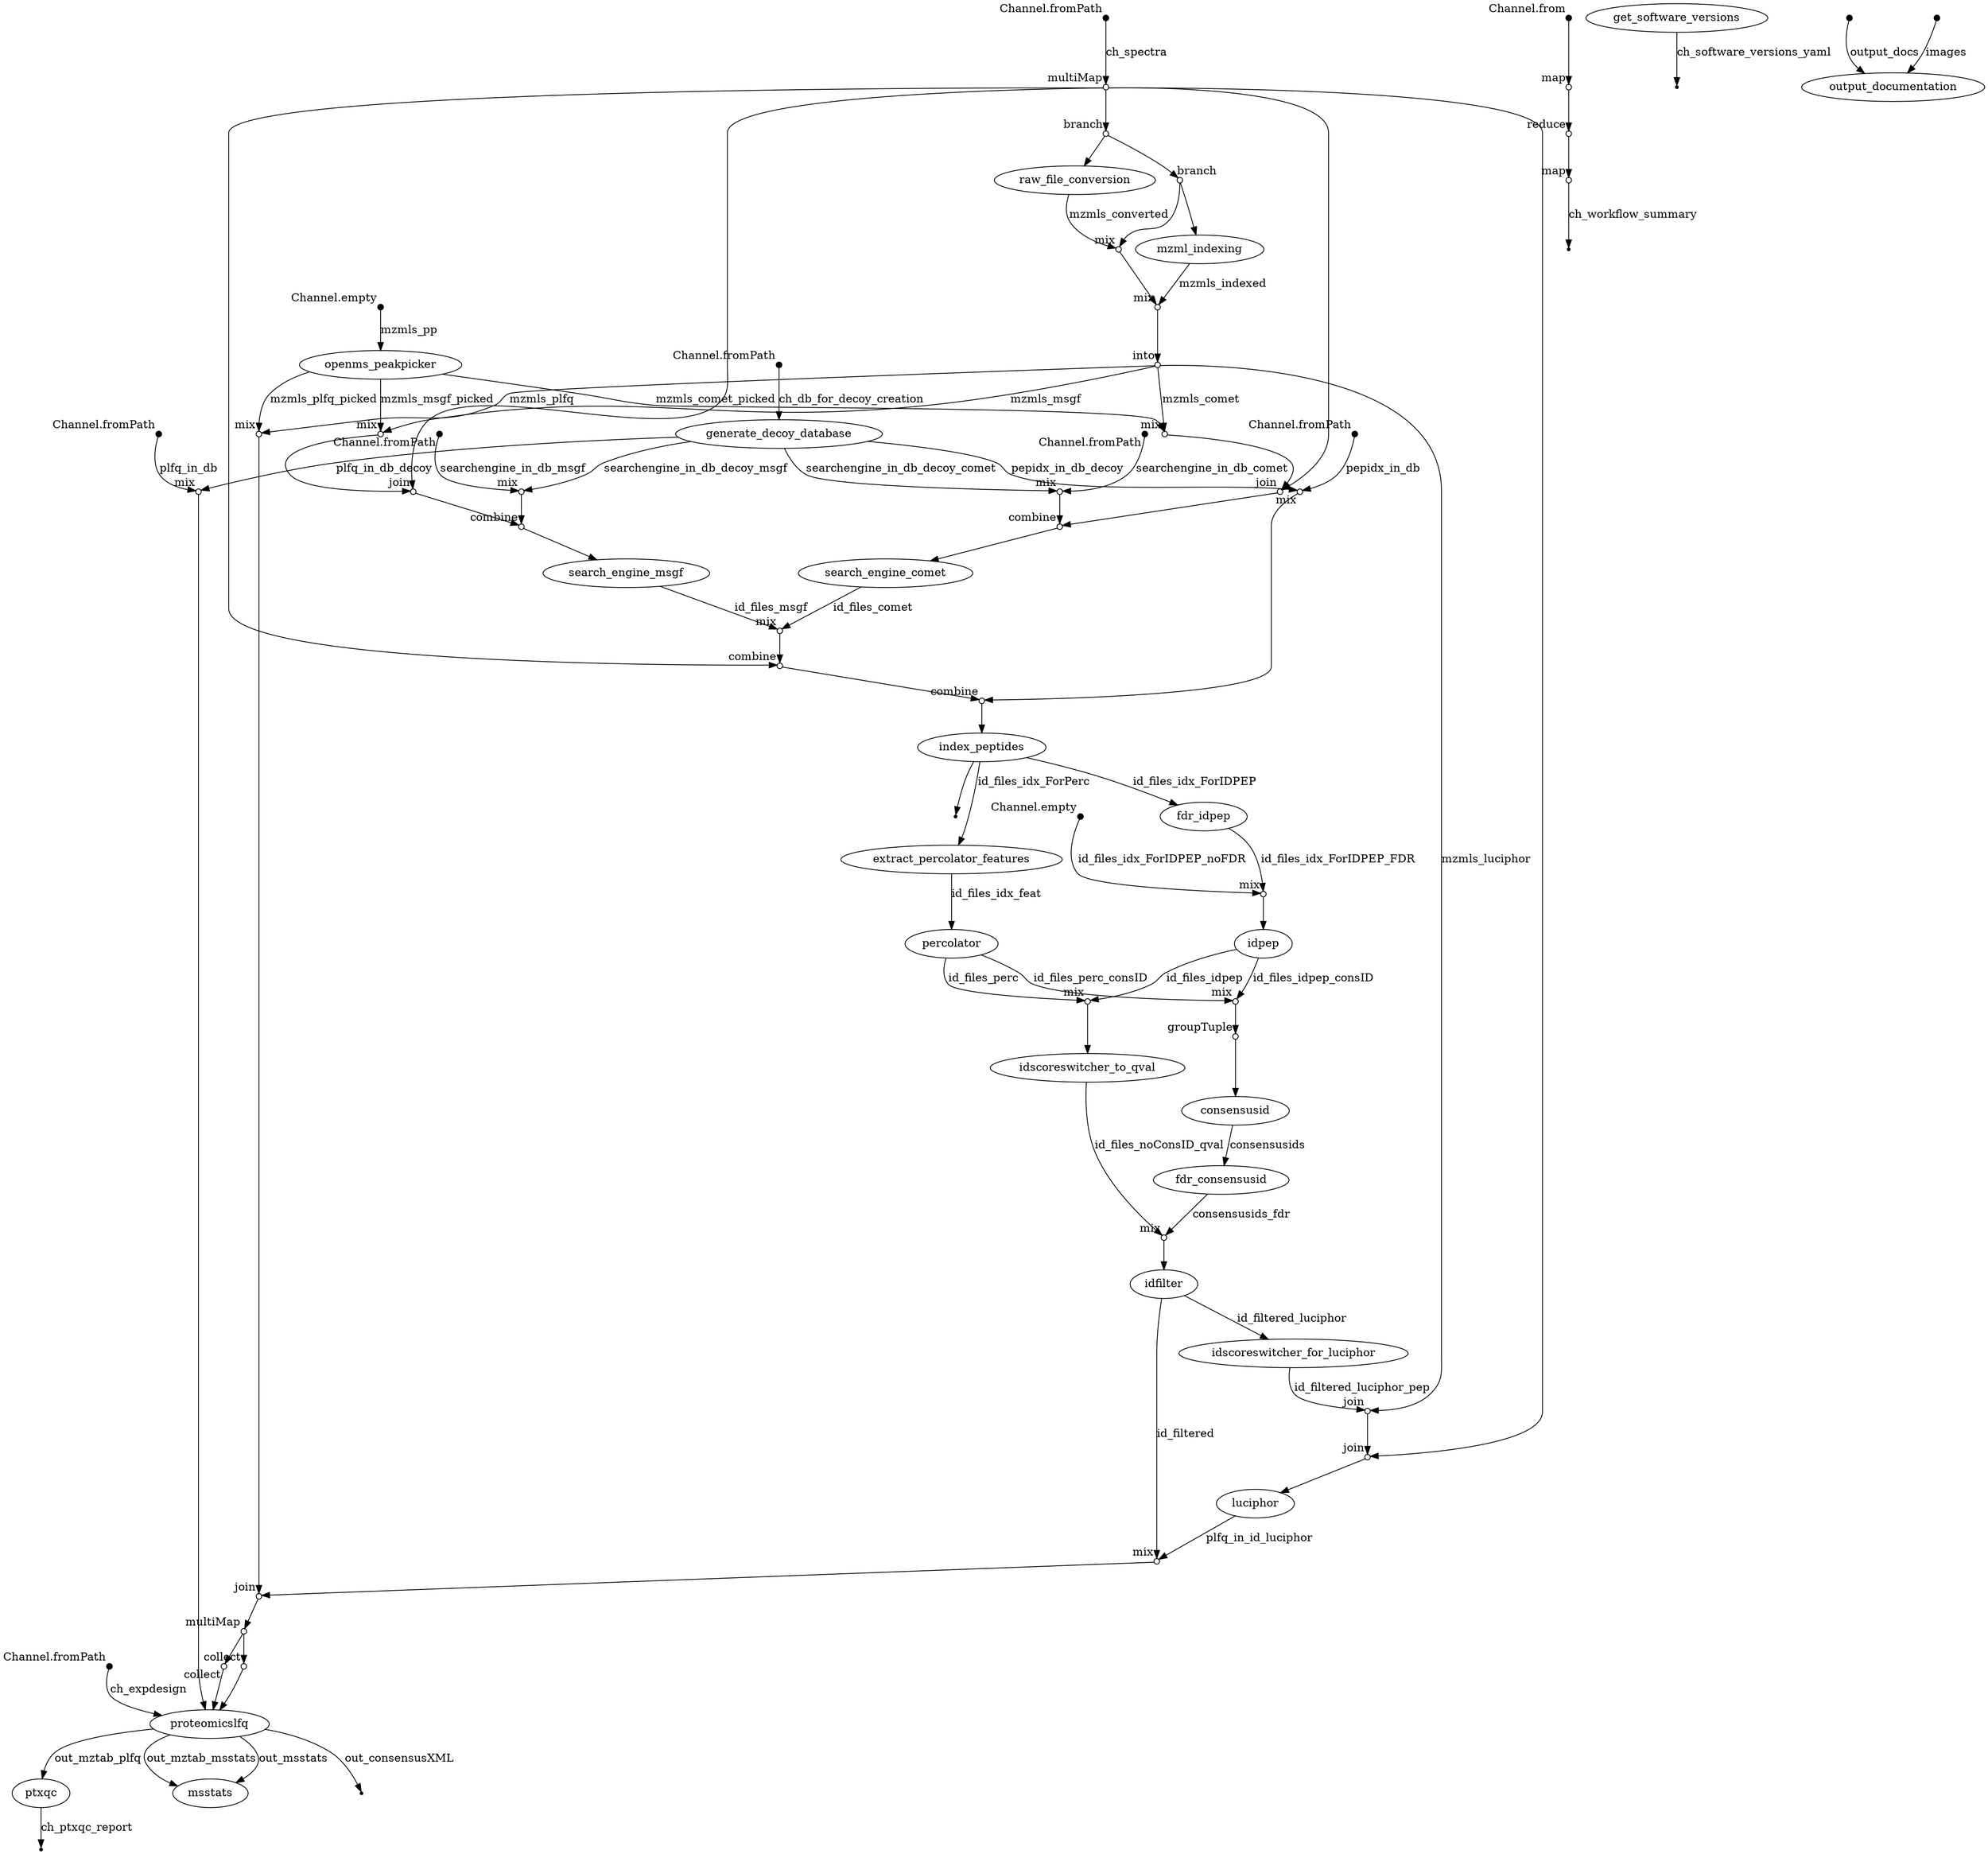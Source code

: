 digraph "proteomicslfq_dag" {
p0 [shape=point,label="",fixedsize=true,width=0.1,xlabel="Channel.fromPath"];
p1 [shape=circle,label="",fixedsize=true,width=0.1,xlabel="multiMap"];
p0 -> p1 [label="ch_spectra"];

p1 [shape=circle,label="",fixedsize=true,width=0.1,xlabel="multiMap"];
p25 [shape=circle,label="",fixedsize=true,width=0.1,xlabel="join"];
p1 -> p25;

p1 [shape=circle,label="",fixedsize=true,width=0.1,xlabel="multiMap"];
p20 [shape=circle,label="",fixedsize=true,width=0.1,xlabel="join"];
p1 -> p20;

p1 [shape=circle,label="",fixedsize=true,width=0.1,xlabel="multiMap"];
p4 [shape=circle,label="",fixedsize=true,width=0.1,xlabel="branch"];
p1 -> p4;

p1 [shape=circle,label="",fixedsize=true,width=0.1,xlabel="multiMap"];
p29 [shape=circle,label="",fixedsize=true,width=0.1,xlabel="combine"];
p1 -> p29;

p1 [shape=circle,label="",fixedsize=true,width=0.1,xlabel="multiMap"];
p50 [shape=circle,label="",fixedsize=true,width=0.1,xlabel="join"];
p1 -> p50;

p2 [shape=point,label="",fixedsize=true,width=0.1,xlabel="Channel.fromPath"];
p16 [label="generate_decoy_database"];
p2 -> p16 [label="ch_db_for_decoy_creation"];

p3 [shape=point,label="",fixedsize=true,width=0.1,xlabel="Channel.fromPath"];
p59 [label="proteomicslfq"];
p3 -> p59 [label="ch_expdesign"];

p4 [shape=circle,label="",fixedsize=true,width=0.1,xlabel="branch"];
p5 [shape=circle,label="",fixedsize=true,width=0.1,xlabel="branch"];
p4 -> p5;

p4 [shape=circle,label="",fixedsize=true,width=0.1,xlabel="branch"];
p6 [label="raw_file_conversion"];
p4 -> p6;

p5 [shape=circle,label="",fixedsize=true,width=0.1,xlabel="branch"];
p7 [label="mzml_indexing"];
p5 -> p7;

p5 [shape=circle,label="",fixedsize=true,width=0.1,xlabel="branch"];
p8 [shape=circle,label="",fixedsize=true,width=0.1,xlabel="mix"];
p5 -> p8;

p6 [label="raw_file_conversion"];
p8 [shape=circle,label="",fixedsize=true,width=0.1,xlabel="mix"];
p6 -> p8 [label="mzmls_converted"];

p7 [label="mzml_indexing"];
p9 [shape=circle,label="",fixedsize=true,width=0.1,xlabel="mix"];
p7 -> p9 [label="mzmls_indexed"];

p8 [shape=circle,label="",fixedsize=true,width=0.1,xlabel="mix"];
p9 [shape=circle,label="",fixedsize=true,width=0.1,xlabel="mix"];
p8 -> p9;

p9 [shape=circle,label="",fixedsize=true,width=0.1,xlabel="mix"];
p10 [shape=circle,label="",fixedsize=true,width=0.1,xlabel="into"];
p9 -> p10;

p10 [shape=circle,label="",fixedsize=true,width=0.1,xlabel="into"];
p52 [shape=circle,label="",fixedsize=true,width=0.1,xlabel="mix"];
p10 -> p52 [label="mzmls_plfq"];

p10 [shape=circle,label="",fixedsize=true,width=0.1,xlabel="into"];
p49 [shape=circle,label="",fixedsize=true,width=0.1,xlabel="join"];
p10 -> p49 [label="mzmls_luciphor"];

p10 [shape=circle,label="",fixedsize=true,width=0.1,xlabel="into"];
p24 [shape=circle,label="",fixedsize=true,width=0.1,xlabel="mix"];
p10 -> p24 [label="mzmls_comet"];

p10 [shape=circle,label="",fixedsize=true,width=0.1,xlabel="into"];
p19 [shape=circle,label="",fixedsize=true,width=0.1,xlabel="mix"];
p10 -> p19 [label="mzmls_msgf"];

p11 [shape=point,label="",fixedsize=true,width=0.1,xlabel="Channel.empty"];
p17 [label="openms_peakpicker"];
p11 -> p17 [label="mzmls_pp"];

p12 [shape=point,label="",fixedsize=true,width=0.1,xlabel="Channel.fromPath"];
p18 [shape=circle,label="",fixedsize=true,width=0.1,xlabel="mix"];
p12 -> p18 [label="searchengine_in_db_msgf"];

p13 [shape=point,label="",fixedsize=true,width=0.1,xlabel="Channel.fromPath"];
p23 [shape=circle,label="",fixedsize=true,width=0.1,xlabel="mix"];
p13 -> p23 [label="searchengine_in_db_comet"];

p14 [shape=point,label="",fixedsize=true,width=0.1,xlabel="Channel.fromPath"];
p30 [shape=circle,label="",fixedsize=true,width=0.1,xlabel="mix"];
p14 -> p30 [label="pepidx_in_db"];

p15 [shape=point,label="",fixedsize=true,width=0.1,xlabel="Channel.fromPath"];
p58 [shape=circle,label="",fixedsize=true,width=0.1,xlabel="mix"];
p15 -> p58 [label="plfq_in_db"];

p16 [label="generate_decoy_database"];
p18 [shape=circle,label="",fixedsize=true,width=0.1,xlabel="mix"];
p16 -> p18 [label="searchengine_in_db_decoy_msgf"];

p16 [label="generate_decoy_database"];
p23 [shape=circle,label="",fixedsize=true,width=0.1,xlabel="mix"];
p16 -> p23 [label="searchengine_in_db_decoy_comet"];

p16 [label="generate_decoy_database"];
p30 [shape=circle,label="",fixedsize=true,width=0.1,xlabel="mix"];
p16 -> p30 [label="pepidx_in_db_decoy"];

p16 [label="generate_decoy_database"];
p58 [shape=circle,label="",fixedsize=true,width=0.1,xlabel="mix"];
p16 -> p58 [label="plfq_in_db_decoy"];

p17 [label="openms_peakpicker"];
p24 [shape=circle,label="",fixedsize=true,width=0.1,xlabel="mix"];
p17 -> p24 [label="mzmls_comet_picked"];

p17 [label="openms_peakpicker"];
p19 [shape=circle,label="",fixedsize=true,width=0.1,xlabel="mix"];
p17 -> p19 [label="mzmls_msgf_picked"];

p17 [label="openms_peakpicker"];
p52 [shape=circle,label="",fixedsize=true,width=0.1,xlabel="mix"];
p17 -> p52 [label="mzmls_plfq_picked"];

p18 [shape=circle,label="",fixedsize=true,width=0.1,xlabel="mix"];
p21 [shape=circle,label="",fixedsize=true,width=0.1,xlabel="combine"];
p18 -> p21;

p19 [shape=circle,label="",fixedsize=true,width=0.1,xlabel="mix"];
p20 [shape=circle,label="",fixedsize=true,width=0.1,xlabel="join"];
p19 -> p20;

p20 [shape=circle,label="",fixedsize=true,width=0.1,xlabel="join"];
p21 [shape=circle,label="",fixedsize=true,width=0.1,xlabel="combine"];
p20 -> p21;

p21 [shape=circle,label="",fixedsize=true,width=0.1,xlabel="combine"];
p22 [label="search_engine_msgf"];
p21 -> p22;

p22 [label="search_engine_msgf"];
p28 [shape=circle,label="",fixedsize=true,width=0.1,xlabel="mix"];
p22 -> p28 [label="id_files_msgf"];

p23 [shape=circle,label="",fixedsize=true,width=0.1,xlabel="mix"];
p26 [shape=circle,label="",fixedsize=true,width=0.1,xlabel="combine"];
p23 -> p26;

p24 [shape=circle,label="",fixedsize=true,width=0.1,xlabel="mix"];
p25 [shape=circle,label="",fixedsize=true,width=0.1,xlabel="join"];
p24 -> p25;

p25 [shape=circle,label="",fixedsize=true,width=0.1,xlabel="join"];
p26 [shape=circle,label="",fixedsize=true,width=0.1,xlabel="combine"];
p25 -> p26;

p26 [shape=circle,label="",fixedsize=true,width=0.1,xlabel="combine"];
p27 [label="search_engine_comet"];
p26 -> p27;

p27 [label="search_engine_comet"];
p28 [shape=circle,label="",fixedsize=true,width=0.1,xlabel="mix"];
p27 -> p28 [label="id_files_comet"];

p28 [shape=circle,label="",fixedsize=true,width=0.1,xlabel="mix"];
p29 [shape=circle,label="",fixedsize=true,width=0.1,xlabel="combine"];
p28 -> p29;

p29 [shape=circle,label="",fixedsize=true,width=0.1,xlabel="combine"];
p31 [shape=circle,label="",fixedsize=true,width=0.1,xlabel="combine"];
p29 -> p31;

p30 [shape=circle,label="",fixedsize=true,width=0.1,xlabel="mix"];
p31 [shape=circle,label="",fixedsize=true,width=0.1,xlabel="combine"];
p30 -> p31;

p31 [shape=circle,label="",fixedsize=true,width=0.1,xlabel="combine"];
p32 [label="index_peptides"];
p31 -> p32;

p32 [label="index_peptides"];
p34 [label="extract_percolator_features"];
p32 -> p34 [label="id_files_idx_ForPerc"];

p32 [label="index_peptides"];
p37 [label="fdr_idpep"];
p32 -> p37 [label="id_files_idx_ForIDPEP"];

p32 [label="index_peptides"];
p33 [shape=point];
p32 -> p33;

p34 [label="extract_percolator_features"];
p35 [label="percolator"];
p34 -> p35 [label="id_files_idx_feat"];

p35 [label="percolator"];
p40 [shape=circle,label="",fixedsize=true,width=0.1,xlabel="mix"];
p35 -> p40 [label="id_files_perc"];

p35 [label="percolator"];
p42 [shape=circle,label="",fixedsize=true,width=0.1,xlabel="mix"];
p35 -> p42 [label="id_files_perc_consID"];

p36 [shape=point,label="",fixedsize=true,width=0.1,xlabel="Channel.empty"];
p38 [shape=circle,label="",fixedsize=true,width=0.1,xlabel="mix"];
p36 -> p38 [label="id_files_idx_ForIDPEP_noFDR"];

p37 [label="fdr_idpep"];
p38 [shape=circle,label="",fixedsize=true,width=0.1,xlabel="mix"];
p37 -> p38 [label="id_files_idx_ForIDPEP_FDR"];

p38 [shape=circle,label="",fixedsize=true,width=0.1,xlabel="mix"];
p39 [label="idpep"];
p38 -> p39;

p39 [label="idpep"];
p40 [shape=circle,label="",fixedsize=true,width=0.1,xlabel="mix"];
p39 -> p40 [label="id_files_idpep"];

p39 [label="idpep"];
p42 [shape=circle,label="",fixedsize=true,width=0.1,xlabel="mix"];
p39 -> p42 [label="id_files_idpep_consID"];

p40 [shape=circle,label="",fixedsize=true,width=0.1,xlabel="mix"];
p41 [label="idscoreswitcher_to_qval"];
p40 -> p41;

p41 [label="idscoreswitcher_to_qval"];
p46 [shape=circle,label="",fixedsize=true,width=0.1,xlabel="mix"];
p41 -> p46 [label="id_files_noConsID_qval"];

p42 [shape=circle,label="",fixedsize=true,width=0.1,xlabel="mix"];
p43 [shape=circle,label="",fixedsize=true,width=0.1,xlabel="groupTuple"];
p42 -> p43;

p43 [shape=circle,label="",fixedsize=true,width=0.1,xlabel="groupTuple"];
p44 [label="consensusid"];
p43 -> p44;

p44 [label="consensusid"];
p45 [label="fdr_consensusid"];
p44 -> p45 [label="consensusids"];

p45 [label="fdr_consensusid"];
p46 [shape=circle,label="",fixedsize=true,width=0.1,xlabel="mix"];
p45 -> p46 [label="consensusids_fdr"];

p46 [shape=circle,label="",fixedsize=true,width=0.1,xlabel="mix"];
p47 [label="idfilter"];
p46 -> p47;

p47 [label="idfilter"];
p53 [shape=circle,label="",fixedsize=true,width=0.1,xlabel="mix"];
p47 -> p53 [label="id_filtered"];

p47 [label="idfilter"];
p48 [label="idscoreswitcher_for_luciphor"];
p47 -> p48 [label="id_filtered_luciphor"];

p48 [label="idscoreswitcher_for_luciphor"];
p49 [shape=circle,label="",fixedsize=true,width=0.1,xlabel="join"];
p48 -> p49 [label="id_filtered_luciphor_pep"];

p49 [shape=circle,label="",fixedsize=true,width=0.1,xlabel="join"];
p50 [shape=circle,label="",fixedsize=true,width=0.1,xlabel="join"];
p49 -> p50;

p50 [shape=circle,label="",fixedsize=true,width=0.1,xlabel="join"];
p51 [label="luciphor"];
p50 -> p51;

p51 [label="luciphor"];
p53 [shape=circle,label="",fixedsize=true,width=0.1,xlabel="mix"];
p51 -> p53 [label="plfq_in_id_luciphor"];

p52 [shape=circle,label="",fixedsize=true,width=0.1,xlabel="mix"];
p54 [shape=circle,label="",fixedsize=true,width=0.1,xlabel="join"];
p52 -> p54;

p53 [shape=circle,label="",fixedsize=true,width=0.1,xlabel="mix"];
p54 [shape=circle,label="",fixedsize=true,width=0.1,xlabel="join"];
p53 -> p54;

p54 [shape=circle,label="",fixedsize=true,width=0.1,xlabel="join"];
p55 [shape=circle,label="",fixedsize=true,width=0.1,xlabel="multiMap"];
p54 -> p55;

p55 [shape=circle,label="",fixedsize=true,width=0.1,xlabel="multiMap"];
p56 [shape=circle,label="",fixedsize=true,width=0.1,xlabel="collect"];
p55 -> p56;

p55 [shape=circle,label="",fixedsize=true,width=0.1,xlabel="multiMap"];
p57 [shape=circle,label="",fixedsize=true,width=0.1,xlabel="collect"];
p55 -> p57;

p56 [shape=circle,label="",fixedsize=true,width=0.1,xlabel="collect"];
p59 [label="proteomicslfq"];
p56 -> p59;

p57 [shape=circle,label="",fixedsize=true,width=0.1,xlabel="collect"];
p59 [label="proteomicslfq"];
p57 -> p59;

p58 [shape=circle,label="",fixedsize=true,width=0.1,xlabel="mix"];
p59 [label="proteomicslfq"];
p58 -> p59;

p59 [label="proteomicslfq"];
p62 [label="ptxqc"];
p59 -> p62 [label="out_mztab_plfq"];

p59 [label="proteomicslfq"];
p61 [label="msstats"];
p59 -> p61 [label="out_mztab_msstats"];

p59 [label="proteomicslfq"];
p60 [shape=point];
p59 -> p60 [label="out_consensusXML"];

p59 [label="proteomicslfq"];
p61 [label="msstats"];
p59 -> p61 [label="out_msstats"];

p62 [label="ptxqc"];
p63 [shape=point];
p62 -> p63 [label="ch_ptxqc_report"];

p64 [shape=point,label="",fixedsize=true,width=0.1,xlabel="Channel.from"];
p65 [shape=circle,label="",fixedsize=true,width=0.1,xlabel="map"];
p64 -> p65;

p65 [shape=circle,label="",fixedsize=true,width=0.1,xlabel="map"];
p66 [shape=circle,label="",fixedsize=true,width=0.1,xlabel="reduce"];
p65 -> p66;

p66 [shape=circle,label="",fixedsize=true,width=0.1,xlabel="reduce"];
p67 [shape=circle,label="",fixedsize=true,width=0.1,xlabel="map"];
p66 -> p67;

p67 [shape=circle,label="",fixedsize=true,width=0.1,xlabel="map"];
p68 [shape=point];
p67 -> p68 [label="ch_workflow_summary"];

p69 [label="get_software_versions"];
p70 [shape=point];
p69 -> p70 [label="ch_software_versions_yaml"];

p71 [shape=point,label="",fixedsize=true,width=0.1];
p73 [label="output_documentation"];
p71 -> p73 [label="output_docs"];

p72 [shape=point,label="",fixedsize=true,width=0.1];
p73 [label="output_documentation"];
p72 -> p73 [label="images"];

}
